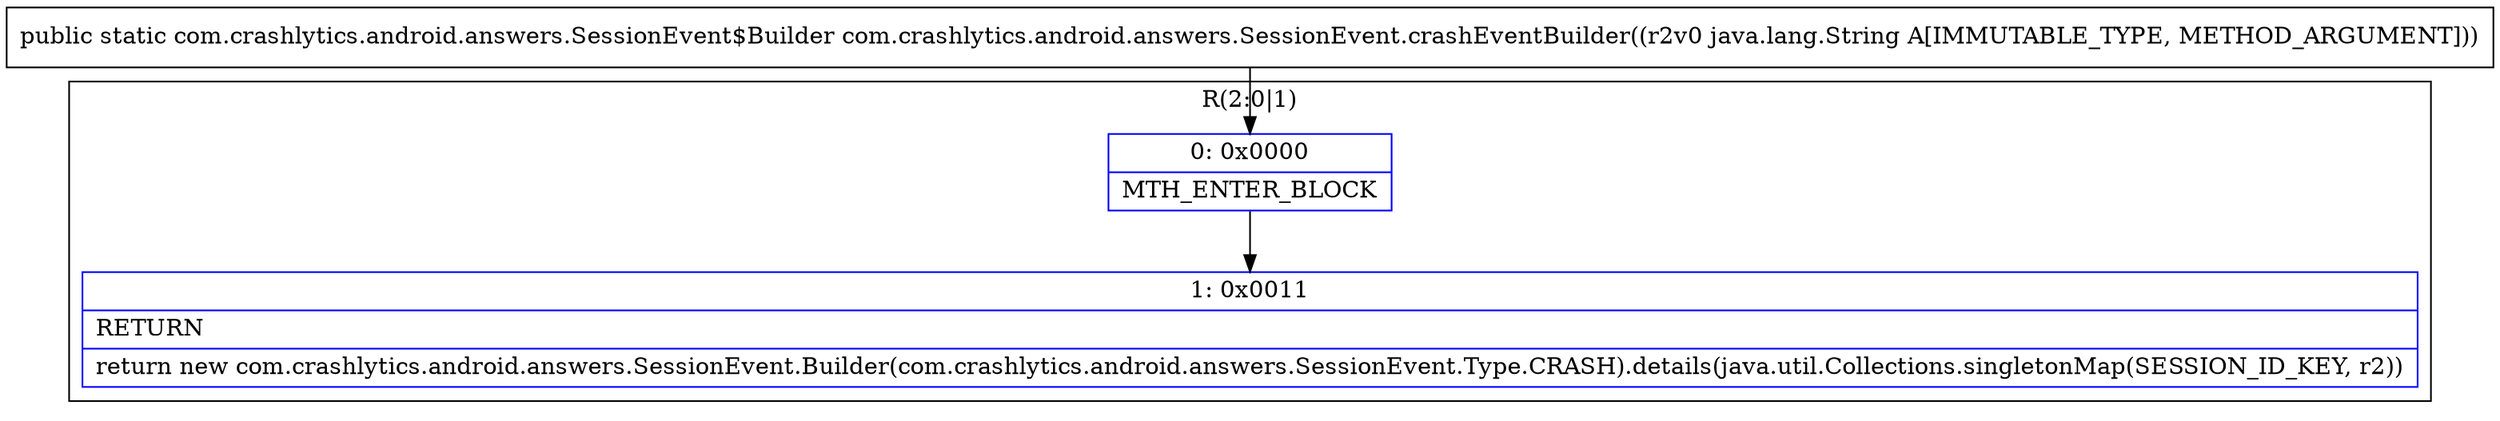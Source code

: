 digraph "CFG forcom.crashlytics.android.answers.SessionEvent.crashEventBuilder(Ljava\/lang\/String;)Lcom\/crashlytics\/android\/answers\/SessionEvent$Builder;" {
subgraph cluster_Region_1038317415 {
label = "R(2:0|1)";
node [shape=record,color=blue];
Node_0 [shape=record,label="{0\:\ 0x0000|MTH_ENTER_BLOCK\l}"];
Node_1 [shape=record,label="{1\:\ 0x0011|RETURN\l|return new com.crashlytics.android.answers.SessionEvent.Builder(com.crashlytics.android.answers.SessionEvent.Type.CRASH).details(java.util.Collections.singletonMap(SESSION_ID_KEY, r2))\l}"];
}
MethodNode[shape=record,label="{public static com.crashlytics.android.answers.SessionEvent$Builder com.crashlytics.android.answers.SessionEvent.crashEventBuilder((r2v0 java.lang.String A[IMMUTABLE_TYPE, METHOD_ARGUMENT])) }"];
MethodNode -> Node_0;
Node_0 -> Node_1;
}

